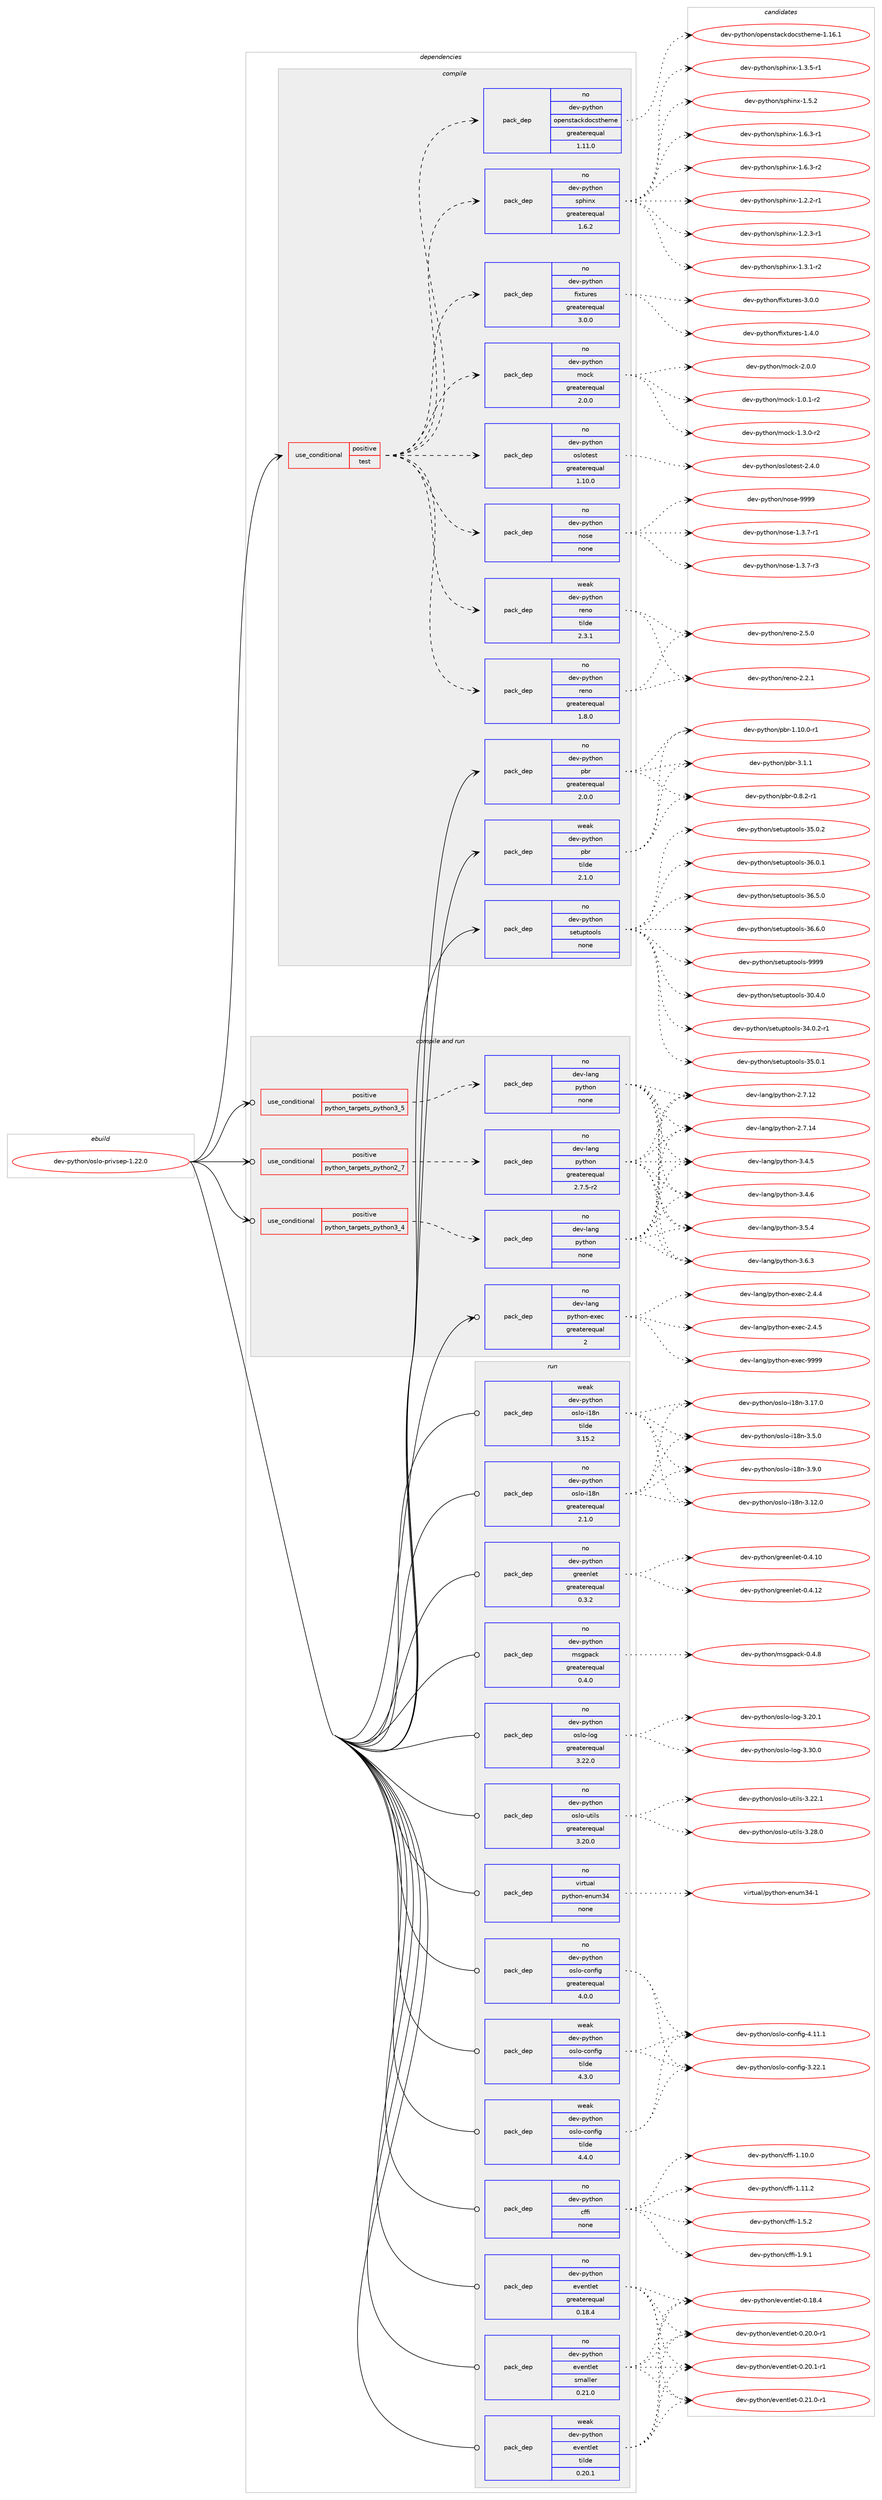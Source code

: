 digraph prolog {

# *************
# Graph options
# *************

newrank=true;
concentrate=true;
compound=true;
graph [rankdir=LR,fontname=Helvetica,fontsize=10,ranksep=1.5];#, ranksep=2.5, nodesep=0.2];
edge  [arrowhead=vee];
node  [fontname=Helvetica,fontsize=10];

# **********
# The ebuild
# **********

subgraph cluster_leftcol {
color=gray;
rank=same;
label=<<i>ebuild</i>>;
id [label="dev-python/oslo-privsep-1.22.0", color=red, width=4, href="../dev-python/oslo-privsep-1.22.0.svg"];
}

# ****************
# The dependencies
# ****************

subgraph cluster_midcol {
color=gray;
label=<<i>dependencies</i>>;
subgraph cluster_compile {
fillcolor="#eeeeee";
style=filled;
label=<<i>compile</i>>;
subgraph cond36697 {
dependency170700 [label=<<TABLE BORDER="0" CELLBORDER="1" CELLSPACING="0" CELLPADDING="4"><TR><TD ROWSPAN="3" CELLPADDING="10">use_conditional</TD></TR><TR><TD>positive</TD></TR><TR><TD>test</TD></TR></TABLE>>, shape=none, color=red];
subgraph pack130140 {
dependency170701 [label=<<TABLE BORDER="0" CELLBORDER="1" CELLSPACING="0" CELLPADDING="4" WIDTH="220"><TR><TD ROWSPAN="6" CELLPADDING="30">pack_dep</TD></TR><TR><TD WIDTH="110">no</TD></TR><TR><TD>dev-python</TD></TR><TR><TD>oslotest</TD></TR><TR><TD>greaterequal</TD></TR><TR><TD>1.10.0</TD></TR></TABLE>>, shape=none, color=blue];
}
dependency170700:e -> dependency170701:w [weight=20,style="dashed",arrowhead="vee"];
subgraph pack130141 {
dependency170702 [label=<<TABLE BORDER="0" CELLBORDER="1" CELLSPACING="0" CELLPADDING="4" WIDTH="220"><TR><TD ROWSPAN="6" CELLPADDING="30">pack_dep</TD></TR><TR><TD WIDTH="110">no</TD></TR><TR><TD>dev-python</TD></TR><TR><TD>mock</TD></TR><TR><TD>greaterequal</TD></TR><TR><TD>2.0.0</TD></TR></TABLE>>, shape=none, color=blue];
}
dependency170700:e -> dependency170702:w [weight=20,style="dashed",arrowhead="vee"];
subgraph pack130142 {
dependency170703 [label=<<TABLE BORDER="0" CELLBORDER="1" CELLSPACING="0" CELLPADDING="4" WIDTH="220"><TR><TD ROWSPAN="6" CELLPADDING="30">pack_dep</TD></TR><TR><TD WIDTH="110">no</TD></TR><TR><TD>dev-python</TD></TR><TR><TD>fixtures</TD></TR><TR><TD>greaterequal</TD></TR><TR><TD>3.0.0</TD></TR></TABLE>>, shape=none, color=blue];
}
dependency170700:e -> dependency170703:w [weight=20,style="dashed",arrowhead="vee"];
subgraph pack130143 {
dependency170704 [label=<<TABLE BORDER="0" CELLBORDER="1" CELLSPACING="0" CELLPADDING="4" WIDTH="220"><TR><TD ROWSPAN="6" CELLPADDING="30">pack_dep</TD></TR><TR><TD WIDTH="110">no</TD></TR><TR><TD>dev-python</TD></TR><TR><TD>sphinx</TD></TR><TR><TD>greaterequal</TD></TR><TR><TD>1.6.2</TD></TR></TABLE>>, shape=none, color=blue];
}
dependency170700:e -> dependency170704:w [weight=20,style="dashed",arrowhead="vee"];
subgraph pack130144 {
dependency170705 [label=<<TABLE BORDER="0" CELLBORDER="1" CELLSPACING="0" CELLPADDING="4" WIDTH="220"><TR><TD ROWSPAN="6" CELLPADDING="30">pack_dep</TD></TR><TR><TD WIDTH="110">no</TD></TR><TR><TD>dev-python</TD></TR><TR><TD>openstackdocstheme</TD></TR><TR><TD>greaterequal</TD></TR><TR><TD>1.11.0</TD></TR></TABLE>>, shape=none, color=blue];
}
dependency170700:e -> dependency170705:w [weight=20,style="dashed",arrowhead="vee"];
subgraph pack130145 {
dependency170706 [label=<<TABLE BORDER="0" CELLBORDER="1" CELLSPACING="0" CELLPADDING="4" WIDTH="220"><TR><TD ROWSPAN="6" CELLPADDING="30">pack_dep</TD></TR><TR><TD WIDTH="110">no</TD></TR><TR><TD>dev-python</TD></TR><TR><TD>reno</TD></TR><TR><TD>greaterequal</TD></TR><TR><TD>1.8.0</TD></TR></TABLE>>, shape=none, color=blue];
}
dependency170700:e -> dependency170706:w [weight=20,style="dashed",arrowhead="vee"];
subgraph pack130146 {
dependency170707 [label=<<TABLE BORDER="0" CELLBORDER="1" CELLSPACING="0" CELLPADDING="4" WIDTH="220"><TR><TD ROWSPAN="6" CELLPADDING="30">pack_dep</TD></TR><TR><TD WIDTH="110">weak</TD></TR><TR><TD>dev-python</TD></TR><TR><TD>reno</TD></TR><TR><TD>tilde</TD></TR><TR><TD>2.3.1</TD></TR></TABLE>>, shape=none, color=blue];
}
dependency170700:e -> dependency170707:w [weight=20,style="dashed",arrowhead="vee"];
subgraph pack130147 {
dependency170708 [label=<<TABLE BORDER="0" CELLBORDER="1" CELLSPACING="0" CELLPADDING="4" WIDTH="220"><TR><TD ROWSPAN="6" CELLPADDING="30">pack_dep</TD></TR><TR><TD WIDTH="110">no</TD></TR><TR><TD>dev-python</TD></TR><TR><TD>nose</TD></TR><TR><TD>none</TD></TR><TR><TD></TD></TR></TABLE>>, shape=none, color=blue];
}
dependency170700:e -> dependency170708:w [weight=20,style="dashed",arrowhead="vee"];
}
id:e -> dependency170700:w [weight=20,style="solid",arrowhead="vee"];
subgraph pack130148 {
dependency170709 [label=<<TABLE BORDER="0" CELLBORDER="1" CELLSPACING="0" CELLPADDING="4" WIDTH="220"><TR><TD ROWSPAN="6" CELLPADDING="30">pack_dep</TD></TR><TR><TD WIDTH="110">no</TD></TR><TR><TD>dev-python</TD></TR><TR><TD>pbr</TD></TR><TR><TD>greaterequal</TD></TR><TR><TD>2.0.0</TD></TR></TABLE>>, shape=none, color=blue];
}
id:e -> dependency170709:w [weight=20,style="solid",arrowhead="vee"];
subgraph pack130149 {
dependency170710 [label=<<TABLE BORDER="0" CELLBORDER="1" CELLSPACING="0" CELLPADDING="4" WIDTH="220"><TR><TD ROWSPAN="6" CELLPADDING="30">pack_dep</TD></TR><TR><TD WIDTH="110">no</TD></TR><TR><TD>dev-python</TD></TR><TR><TD>setuptools</TD></TR><TR><TD>none</TD></TR><TR><TD></TD></TR></TABLE>>, shape=none, color=blue];
}
id:e -> dependency170710:w [weight=20,style="solid",arrowhead="vee"];
subgraph pack130150 {
dependency170711 [label=<<TABLE BORDER="0" CELLBORDER="1" CELLSPACING="0" CELLPADDING="4" WIDTH="220"><TR><TD ROWSPAN="6" CELLPADDING="30">pack_dep</TD></TR><TR><TD WIDTH="110">weak</TD></TR><TR><TD>dev-python</TD></TR><TR><TD>pbr</TD></TR><TR><TD>tilde</TD></TR><TR><TD>2.1.0</TD></TR></TABLE>>, shape=none, color=blue];
}
id:e -> dependency170711:w [weight=20,style="solid",arrowhead="vee"];
}
subgraph cluster_compileandrun {
fillcolor="#eeeeee";
style=filled;
label=<<i>compile and run</i>>;
subgraph cond36698 {
dependency170712 [label=<<TABLE BORDER="0" CELLBORDER="1" CELLSPACING="0" CELLPADDING="4"><TR><TD ROWSPAN="3" CELLPADDING="10">use_conditional</TD></TR><TR><TD>positive</TD></TR><TR><TD>python_targets_python2_7</TD></TR></TABLE>>, shape=none, color=red];
subgraph pack130151 {
dependency170713 [label=<<TABLE BORDER="0" CELLBORDER="1" CELLSPACING="0" CELLPADDING="4" WIDTH="220"><TR><TD ROWSPAN="6" CELLPADDING="30">pack_dep</TD></TR><TR><TD WIDTH="110">no</TD></TR><TR><TD>dev-lang</TD></TR><TR><TD>python</TD></TR><TR><TD>greaterequal</TD></TR><TR><TD>2.7.5-r2</TD></TR></TABLE>>, shape=none, color=blue];
}
dependency170712:e -> dependency170713:w [weight=20,style="dashed",arrowhead="vee"];
}
id:e -> dependency170712:w [weight=20,style="solid",arrowhead="odotvee"];
subgraph cond36699 {
dependency170714 [label=<<TABLE BORDER="0" CELLBORDER="1" CELLSPACING="0" CELLPADDING="4"><TR><TD ROWSPAN="3" CELLPADDING="10">use_conditional</TD></TR><TR><TD>positive</TD></TR><TR><TD>python_targets_python3_4</TD></TR></TABLE>>, shape=none, color=red];
subgraph pack130152 {
dependency170715 [label=<<TABLE BORDER="0" CELLBORDER="1" CELLSPACING="0" CELLPADDING="4" WIDTH="220"><TR><TD ROWSPAN="6" CELLPADDING="30">pack_dep</TD></TR><TR><TD WIDTH="110">no</TD></TR><TR><TD>dev-lang</TD></TR><TR><TD>python</TD></TR><TR><TD>none</TD></TR><TR><TD></TD></TR></TABLE>>, shape=none, color=blue];
}
dependency170714:e -> dependency170715:w [weight=20,style="dashed",arrowhead="vee"];
}
id:e -> dependency170714:w [weight=20,style="solid",arrowhead="odotvee"];
subgraph cond36700 {
dependency170716 [label=<<TABLE BORDER="0" CELLBORDER="1" CELLSPACING="0" CELLPADDING="4"><TR><TD ROWSPAN="3" CELLPADDING="10">use_conditional</TD></TR><TR><TD>positive</TD></TR><TR><TD>python_targets_python3_5</TD></TR></TABLE>>, shape=none, color=red];
subgraph pack130153 {
dependency170717 [label=<<TABLE BORDER="0" CELLBORDER="1" CELLSPACING="0" CELLPADDING="4" WIDTH="220"><TR><TD ROWSPAN="6" CELLPADDING="30">pack_dep</TD></TR><TR><TD WIDTH="110">no</TD></TR><TR><TD>dev-lang</TD></TR><TR><TD>python</TD></TR><TR><TD>none</TD></TR><TR><TD></TD></TR></TABLE>>, shape=none, color=blue];
}
dependency170716:e -> dependency170717:w [weight=20,style="dashed",arrowhead="vee"];
}
id:e -> dependency170716:w [weight=20,style="solid",arrowhead="odotvee"];
subgraph pack130154 {
dependency170718 [label=<<TABLE BORDER="0" CELLBORDER="1" CELLSPACING="0" CELLPADDING="4" WIDTH="220"><TR><TD ROWSPAN="6" CELLPADDING="30">pack_dep</TD></TR><TR><TD WIDTH="110">no</TD></TR><TR><TD>dev-lang</TD></TR><TR><TD>python-exec</TD></TR><TR><TD>greaterequal</TD></TR><TR><TD>2</TD></TR></TABLE>>, shape=none, color=blue];
}
id:e -> dependency170718:w [weight=20,style="solid",arrowhead="odotvee"];
}
subgraph cluster_run {
fillcolor="#eeeeee";
style=filled;
label=<<i>run</i>>;
subgraph pack130155 {
dependency170719 [label=<<TABLE BORDER="0" CELLBORDER="1" CELLSPACING="0" CELLPADDING="4" WIDTH="220"><TR><TD ROWSPAN="6" CELLPADDING="30">pack_dep</TD></TR><TR><TD WIDTH="110">no</TD></TR><TR><TD>dev-python</TD></TR><TR><TD>cffi</TD></TR><TR><TD>none</TD></TR><TR><TD></TD></TR></TABLE>>, shape=none, color=blue];
}
id:e -> dependency170719:w [weight=20,style="solid",arrowhead="odot"];
subgraph pack130156 {
dependency170720 [label=<<TABLE BORDER="0" CELLBORDER="1" CELLSPACING="0" CELLPADDING="4" WIDTH="220"><TR><TD ROWSPAN="6" CELLPADDING="30">pack_dep</TD></TR><TR><TD WIDTH="110">no</TD></TR><TR><TD>dev-python</TD></TR><TR><TD>eventlet</TD></TR><TR><TD>greaterequal</TD></TR><TR><TD>0.18.4</TD></TR></TABLE>>, shape=none, color=blue];
}
id:e -> dependency170720:w [weight=20,style="solid",arrowhead="odot"];
subgraph pack130157 {
dependency170721 [label=<<TABLE BORDER="0" CELLBORDER="1" CELLSPACING="0" CELLPADDING="4" WIDTH="220"><TR><TD ROWSPAN="6" CELLPADDING="30">pack_dep</TD></TR><TR><TD WIDTH="110">no</TD></TR><TR><TD>dev-python</TD></TR><TR><TD>eventlet</TD></TR><TR><TD>smaller</TD></TR><TR><TD>0.21.0</TD></TR></TABLE>>, shape=none, color=blue];
}
id:e -> dependency170721:w [weight=20,style="solid",arrowhead="odot"];
subgraph pack130158 {
dependency170722 [label=<<TABLE BORDER="0" CELLBORDER="1" CELLSPACING="0" CELLPADDING="4" WIDTH="220"><TR><TD ROWSPAN="6" CELLPADDING="30">pack_dep</TD></TR><TR><TD WIDTH="110">no</TD></TR><TR><TD>dev-python</TD></TR><TR><TD>greenlet</TD></TR><TR><TD>greaterequal</TD></TR><TR><TD>0.3.2</TD></TR></TABLE>>, shape=none, color=blue];
}
id:e -> dependency170722:w [weight=20,style="solid",arrowhead="odot"];
subgraph pack130159 {
dependency170723 [label=<<TABLE BORDER="0" CELLBORDER="1" CELLSPACING="0" CELLPADDING="4" WIDTH="220"><TR><TD ROWSPAN="6" CELLPADDING="30">pack_dep</TD></TR><TR><TD WIDTH="110">no</TD></TR><TR><TD>dev-python</TD></TR><TR><TD>msgpack</TD></TR><TR><TD>greaterequal</TD></TR><TR><TD>0.4.0</TD></TR></TABLE>>, shape=none, color=blue];
}
id:e -> dependency170723:w [weight=20,style="solid",arrowhead="odot"];
subgraph pack130160 {
dependency170724 [label=<<TABLE BORDER="0" CELLBORDER="1" CELLSPACING="0" CELLPADDING="4" WIDTH="220"><TR><TD ROWSPAN="6" CELLPADDING="30">pack_dep</TD></TR><TR><TD WIDTH="110">no</TD></TR><TR><TD>dev-python</TD></TR><TR><TD>oslo-config</TD></TR><TR><TD>greaterequal</TD></TR><TR><TD>4.0.0</TD></TR></TABLE>>, shape=none, color=blue];
}
id:e -> dependency170724:w [weight=20,style="solid",arrowhead="odot"];
subgraph pack130161 {
dependency170725 [label=<<TABLE BORDER="0" CELLBORDER="1" CELLSPACING="0" CELLPADDING="4" WIDTH="220"><TR><TD ROWSPAN="6" CELLPADDING="30">pack_dep</TD></TR><TR><TD WIDTH="110">no</TD></TR><TR><TD>dev-python</TD></TR><TR><TD>oslo-i18n</TD></TR><TR><TD>greaterequal</TD></TR><TR><TD>2.1.0</TD></TR></TABLE>>, shape=none, color=blue];
}
id:e -> dependency170725:w [weight=20,style="solid",arrowhead="odot"];
subgraph pack130162 {
dependency170726 [label=<<TABLE BORDER="0" CELLBORDER="1" CELLSPACING="0" CELLPADDING="4" WIDTH="220"><TR><TD ROWSPAN="6" CELLPADDING="30">pack_dep</TD></TR><TR><TD WIDTH="110">no</TD></TR><TR><TD>dev-python</TD></TR><TR><TD>oslo-log</TD></TR><TR><TD>greaterequal</TD></TR><TR><TD>3.22.0</TD></TR></TABLE>>, shape=none, color=blue];
}
id:e -> dependency170726:w [weight=20,style="solid",arrowhead="odot"];
subgraph pack130163 {
dependency170727 [label=<<TABLE BORDER="0" CELLBORDER="1" CELLSPACING="0" CELLPADDING="4" WIDTH="220"><TR><TD ROWSPAN="6" CELLPADDING="30">pack_dep</TD></TR><TR><TD WIDTH="110">no</TD></TR><TR><TD>dev-python</TD></TR><TR><TD>oslo-utils</TD></TR><TR><TD>greaterequal</TD></TR><TR><TD>3.20.0</TD></TR></TABLE>>, shape=none, color=blue];
}
id:e -> dependency170727:w [weight=20,style="solid",arrowhead="odot"];
subgraph pack130164 {
dependency170728 [label=<<TABLE BORDER="0" CELLBORDER="1" CELLSPACING="0" CELLPADDING="4" WIDTH="220"><TR><TD ROWSPAN="6" CELLPADDING="30">pack_dep</TD></TR><TR><TD WIDTH="110">no</TD></TR><TR><TD>virtual</TD></TR><TR><TD>python-enum34</TD></TR><TR><TD>none</TD></TR><TR><TD></TD></TR></TABLE>>, shape=none, color=blue];
}
id:e -> dependency170728:w [weight=20,style="solid",arrowhead="odot"];
subgraph pack130165 {
dependency170729 [label=<<TABLE BORDER="0" CELLBORDER="1" CELLSPACING="0" CELLPADDING="4" WIDTH="220"><TR><TD ROWSPAN="6" CELLPADDING="30">pack_dep</TD></TR><TR><TD WIDTH="110">weak</TD></TR><TR><TD>dev-python</TD></TR><TR><TD>eventlet</TD></TR><TR><TD>tilde</TD></TR><TR><TD>0.20.1</TD></TR></TABLE>>, shape=none, color=blue];
}
id:e -> dependency170729:w [weight=20,style="solid",arrowhead="odot"];
subgraph pack130166 {
dependency170730 [label=<<TABLE BORDER="0" CELLBORDER="1" CELLSPACING="0" CELLPADDING="4" WIDTH="220"><TR><TD ROWSPAN="6" CELLPADDING="30">pack_dep</TD></TR><TR><TD WIDTH="110">weak</TD></TR><TR><TD>dev-python</TD></TR><TR><TD>oslo-config</TD></TR><TR><TD>tilde</TD></TR><TR><TD>4.3.0</TD></TR></TABLE>>, shape=none, color=blue];
}
id:e -> dependency170730:w [weight=20,style="solid",arrowhead="odot"];
subgraph pack130167 {
dependency170731 [label=<<TABLE BORDER="0" CELLBORDER="1" CELLSPACING="0" CELLPADDING="4" WIDTH="220"><TR><TD ROWSPAN="6" CELLPADDING="30">pack_dep</TD></TR><TR><TD WIDTH="110">weak</TD></TR><TR><TD>dev-python</TD></TR><TR><TD>oslo-config</TD></TR><TR><TD>tilde</TD></TR><TR><TD>4.4.0</TD></TR></TABLE>>, shape=none, color=blue];
}
id:e -> dependency170731:w [weight=20,style="solid",arrowhead="odot"];
subgraph pack130168 {
dependency170732 [label=<<TABLE BORDER="0" CELLBORDER="1" CELLSPACING="0" CELLPADDING="4" WIDTH="220"><TR><TD ROWSPAN="6" CELLPADDING="30">pack_dep</TD></TR><TR><TD WIDTH="110">weak</TD></TR><TR><TD>dev-python</TD></TR><TR><TD>oslo-i18n</TD></TR><TR><TD>tilde</TD></TR><TR><TD>3.15.2</TD></TR></TABLE>>, shape=none, color=blue];
}
id:e -> dependency170732:w [weight=20,style="solid",arrowhead="odot"];
}
}

# **************
# The candidates
# **************

subgraph cluster_choices {
rank=same;
color=gray;
label=<<i>candidates</i>>;

subgraph choice130140 {
color=black;
nodesep=1;
choice1001011184511212111610411111047111115108111116101115116455046524648 [label="dev-python/oslotest-2.4.0", color=red, width=4,href="../dev-python/oslotest-2.4.0.svg"];
dependency170701:e -> choice1001011184511212111610411111047111115108111116101115116455046524648:w [style=dotted,weight="100"];
}
subgraph choice130141 {
color=black;
nodesep=1;
choice1001011184511212111610411111047109111991074549464846494511450 [label="dev-python/mock-1.0.1-r2", color=red, width=4,href="../dev-python/mock-1.0.1-r2.svg"];
choice1001011184511212111610411111047109111991074549465146484511450 [label="dev-python/mock-1.3.0-r2", color=red, width=4,href="../dev-python/mock-1.3.0-r2.svg"];
choice100101118451121211161041111104710911199107455046484648 [label="dev-python/mock-2.0.0", color=red, width=4,href="../dev-python/mock-2.0.0.svg"];
dependency170702:e -> choice1001011184511212111610411111047109111991074549464846494511450:w [style=dotted,weight="100"];
dependency170702:e -> choice1001011184511212111610411111047109111991074549465146484511450:w [style=dotted,weight="100"];
dependency170702:e -> choice100101118451121211161041111104710911199107455046484648:w [style=dotted,weight="100"];
}
subgraph choice130142 {
color=black;
nodesep=1;
choice1001011184511212111610411111047102105120116117114101115454946524648 [label="dev-python/fixtures-1.4.0", color=red, width=4,href="../dev-python/fixtures-1.4.0.svg"];
choice1001011184511212111610411111047102105120116117114101115455146484648 [label="dev-python/fixtures-3.0.0", color=red, width=4,href="../dev-python/fixtures-3.0.0.svg"];
dependency170703:e -> choice1001011184511212111610411111047102105120116117114101115454946524648:w [style=dotted,weight="100"];
dependency170703:e -> choice1001011184511212111610411111047102105120116117114101115455146484648:w [style=dotted,weight="100"];
}
subgraph choice130143 {
color=black;
nodesep=1;
choice10010111845112121116104111110471151121041051101204549465046504511449 [label="dev-python/sphinx-1.2.2-r1", color=red, width=4,href="../dev-python/sphinx-1.2.2-r1.svg"];
choice10010111845112121116104111110471151121041051101204549465046514511449 [label="dev-python/sphinx-1.2.3-r1", color=red, width=4,href="../dev-python/sphinx-1.2.3-r1.svg"];
choice10010111845112121116104111110471151121041051101204549465146494511450 [label="dev-python/sphinx-1.3.1-r2", color=red, width=4,href="../dev-python/sphinx-1.3.1-r2.svg"];
choice10010111845112121116104111110471151121041051101204549465146534511449 [label="dev-python/sphinx-1.3.5-r1", color=red, width=4,href="../dev-python/sphinx-1.3.5-r1.svg"];
choice1001011184511212111610411111047115112104105110120454946534650 [label="dev-python/sphinx-1.5.2", color=red, width=4,href="../dev-python/sphinx-1.5.2.svg"];
choice10010111845112121116104111110471151121041051101204549465446514511449 [label="dev-python/sphinx-1.6.3-r1", color=red, width=4,href="../dev-python/sphinx-1.6.3-r1.svg"];
choice10010111845112121116104111110471151121041051101204549465446514511450 [label="dev-python/sphinx-1.6.3-r2", color=red, width=4,href="../dev-python/sphinx-1.6.3-r2.svg"];
dependency170704:e -> choice10010111845112121116104111110471151121041051101204549465046504511449:w [style=dotted,weight="100"];
dependency170704:e -> choice10010111845112121116104111110471151121041051101204549465046514511449:w [style=dotted,weight="100"];
dependency170704:e -> choice10010111845112121116104111110471151121041051101204549465146494511450:w [style=dotted,weight="100"];
dependency170704:e -> choice10010111845112121116104111110471151121041051101204549465146534511449:w [style=dotted,weight="100"];
dependency170704:e -> choice1001011184511212111610411111047115112104105110120454946534650:w [style=dotted,weight="100"];
dependency170704:e -> choice10010111845112121116104111110471151121041051101204549465446514511449:w [style=dotted,weight="100"];
dependency170704:e -> choice10010111845112121116104111110471151121041051101204549465446514511450:w [style=dotted,weight="100"];
}
subgraph choice130144 {
color=black;
nodesep=1;
choice100101118451121211161041111104711111210111011511697991071001119911511610410110910145494649544649 [label="dev-python/openstackdocstheme-1.16.1", color=red, width=4,href="../dev-python/openstackdocstheme-1.16.1.svg"];
dependency170705:e -> choice100101118451121211161041111104711111210111011511697991071001119911511610410110910145494649544649:w [style=dotted,weight="100"];
}
subgraph choice130145 {
color=black;
nodesep=1;
choice1001011184511212111610411111047114101110111455046504649 [label="dev-python/reno-2.2.1", color=red, width=4,href="../dev-python/reno-2.2.1.svg"];
choice1001011184511212111610411111047114101110111455046534648 [label="dev-python/reno-2.5.0", color=red, width=4,href="../dev-python/reno-2.5.0.svg"];
dependency170706:e -> choice1001011184511212111610411111047114101110111455046504649:w [style=dotted,weight="100"];
dependency170706:e -> choice1001011184511212111610411111047114101110111455046534648:w [style=dotted,weight="100"];
}
subgraph choice130146 {
color=black;
nodesep=1;
choice1001011184511212111610411111047114101110111455046504649 [label="dev-python/reno-2.2.1", color=red, width=4,href="../dev-python/reno-2.2.1.svg"];
choice1001011184511212111610411111047114101110111455046534648 [label="dev-python/reno-2.5.0", color=red, width=4,href="../dev-python/reno-2.5.0.svg"];
dependency170707:e -> choice1001011184511212111610411111047114101110111455046504649:w [style=dotted,weight="100"];
dependency170707:e -> choice1001011184511212111610411111047114101110111455046534648:w [style=dotted,weight="100"];
}
subgraph choice130147 {
color=black;
nodesep=1;
choice10010111845112121116104111110471101111151014549465146554511449 [label="dev-python/nose-1.3.7-r1", color=red, width=4,href="../dev-python/nose-1.3.7-r1.svg"];
choice10010111845112121116104111110471101111151014549465146554511451 [label="dev-python/nose-1.3.7-r3", color=red, width=4,href="../dev-python/nose-1.3.7-r3.svg"];
choice10010111845112121116104111110471101111151014557575757 [label="dev-python/nose-9999", color=red, width=4,href="../dev-python/nose-9999.svg"];
dependency170708:e -> choice10010111845112121116104111110471101111151014549465146554511449:w [style=dotted,weight="100"];
dependency170708:e -> choice10010111845112121116104111110471101111151014549465146554511451:w [style=dotted,weight="100"];
dependency170708:e -> choice10010111845112121116104111110471101111151014557575757:w [style=dotted,weight="100"];
}
subgraph choice130148 {
color=black;
nodesep=1;
choice1001011184511212111610411111047112981144548465646504511449 [label="dev-python/pbr-0.8.2-r1", color=red, width=4,href="../dev-python/pbr-0.8.2-r1.svg"];
choice100101118451121211161041111104711298114454946494846484511449 [label="dev-python/pbr-1.10.0-r1", color=red, width=4,href="../dev-python/pbr-1.10.0-r1.svg"];
choice100101118451121211161041111104711298114455146494649 [label="dev-python/pbr-3.1.1", color=red, width=4,href="../dev-python/pbr-3.1.1.svg"];
dependency170709:e -> choice1001011184511212111610411111047112981144548465646504511449:w [style=dotted,weight="100"];
dependency170709:e -> choice100101118451121211161041111104711298114454946494846484511449:w [style=dotted,weight="100"];
dependency170709:e -> choice100101118451121211161041111104711298114455146494649:w [style=dotted,weight="100"];
}
subgraph choice130149 {
color=black;
nodesep=1;
choice100101118451121211161041111104711510111611711211611111110811545514846524648 [label="dev-python/setuptools-30.4.0", color=red, width=4,href="../dev-python/setuptools-30.4.0.svg"];
choice1001011184511212111610411111047115101116117112116111111108115455152464846504511449 [label="dev-python/setuptools-34.0.2-r1", color=red, width=4,href="../dev-python/setuptools-34.0.2-r1.svg"];
choice100101118451121211161041111104711510111611711211611111110811545515346484649 [label="dev-python/setuptools-35.0.1", color=red, width=4,href="../dev-python/setuptools-35.0.1.svg"];
choice100101118451121211161041111104711510111611711211611111110811545515346484650 [label="dev-python/setuptools-35.0.2", color=red, width=4,href="../dev-python/setuptools-35.0.2.svg"];
choice100101118451121211161041111104711510111611711211611111110811545515446484649 [label="dev-python/setuptools-36.0.1", color=red, width=4,href="../dev-python/setuptools-36.0.1.svg"];
choice100101118451121211161041111104711510111611711211611111110811545515446534648 [label="dev-python/setuptools-36.5.0", color=red, width=4,href="../dev-python/setuptools-36.5.0.svg"];
choice100101118451121211161041111104711510111611711211611111110811545515446544648 [label="dev-python/setuptools-36.6.0", color=red, width=4,href="../dev-python/setuptools-36.6.0.svg"];
choice10010111845112121116104111110471151011161171121161111111081154557575757 [label="dev-python/setuptools-9999", color=red, width=4,href="../dev-python/setuptools-9999.svg"];
dependency170710:e -> choice100101118451121211161041111104711510111611711211611111110811545514846524648:w [style=dotted,weight="100"];
dependency170710:e -> choice1001011184511212111610411111047115101116117112116111111108115455152464846504511449:w [style=dotted,weight="100"];
dependency170710:e -> choice100101118451121211161041111104711510111611711211611111110811545515346484649:w [style=dotted,weight="100"];
dependency170710:e -> choice100101118451121211161041111104711510111611711211611111110811545515346484650:w [style=dotted,weight="100"];
dependency170710:e -> choice100101118451121211161041111104711510111611711211611111110811545515446484649:w [style=dotted,weight="100"];
dependency170710:e -> choice100101118451121211161041111104711510111611711211611111110811545515446534648:w [style=dotted,weight="100"];
dependency170710:e -> choice100101118451121211161041111104711510111611711211611111110811545515446544648:w [style=dotted,weight="100"];
dependency170710:e -> choice10010111845112121116104111110471151011161171121161111111081154557575757:w [style=dotted,weight="100"];
}
subgraph choice130150 {
color=black;
nodesep=1;
choice1001011184511212111610411111047112981144548465646504511449 [label="dev-python/pbr-0.8.2-r1", color=red, width=4,href="../dev-python/pbr-0.8.2-r1.svg"];
choice100101118451121211161041111104711298114454946494846484511449 [label="dev-python/pbr-1.10.0-r1", color=red, width=4,href="../dev-python/pbr-1.10.0-r1.svg"];
choice100101118451121211161041111104711298114455146494649 [label="dev-python/pbr-3.1.1", color=red, width=4,href="../dev-python/pbr-3.1.1.svg"];
dependency170711:e -> choice1001011184511212111610411111047112981144548465646504511449:w [style=dotted,weight="100"];
dependency170711:e -> choice100101118451121211161041111104711298114454946494846484511449:w [style=dotted,weight="100"];
dependency170711:e -> choice100101118451121211161041111104711298114455146494649:w [style=dotted,weight="100"];
}
subgraph choice130151 {
color=black;
nodesep=1;
choice10010111845108971101034711212111610411111045504655464950 [label="dev-lang/python-2.7.12", color=red, width=4,href="../dev-lang/python-2.7.12.svg"];
choice10010111845108971101034711212111610411111045504655464952 [label="dev-lang/python-2.7.14", color=red, width=4,href="../dev-lang/python-2.7.14.svg"];
choice100101118451089711010347112121116104111110455146524653 [label="dev-lang/python-3.4.5", color=red, width=4,href="../dev-lang/python-3.4.5.svg"];
choice100101118451089711010347112121116104111110455146524654 [label="dev-lang/python-3.4.6", color=red, width=4,href="../dev-lang/python-3.4.6.svg"];
choice100101118451089711010347112121116104111110455146534652 [label="dev-lang/python-3.5.4", color=red, width=4,href="../dev-lang/python-3.5.4.svg"];
choice100101118451089711010347112121116104111110455146544651 [label="dev-lang/python-3.6.3", color=red, width=4,href="../dev-lang/python-3.6.3.svg"];
dependency170713:e -> choice10010111845108971101034711212111610411111045504655464950:w [style=dotted,weight="100"];
dependency170713:e -> choice10010111845108971101034711212111610411111045504655464952:w [style=dotted,weight="100"];
dependency170713:e -> choice100101118451089711010347112121116104111110455146524653:w [style=dotted,weight="100"];
dependency170713:e -> choice100101118451089711010347112121116104111110455146524654:w [style=dotted,weight="100"];
dependency170713:e -> choice100101118451089711010347112121116104111110455146534652:w [style=dotted,weight="100"];
dependency170713:e -> choice100101118451089711010347112121116104111110455146544651:w [style=dotted,weight="100"];
}
subgraph choice130152 {
color=black;
nodesep=1;
choice10010111845108971101034711212111610411111045504655464950 [label="dev-lang/python-2.7.12", color=red, width=4,href="../dev-lang/python-2.7.12.svg"];
choice10010111845108971101034711212111610411111045504655464952 [label="dev-lang/python-2.7.14", color=red, width=4,href="../dev-lang/python-2.7.14.svg"];
choice100101118451089711010347112121116104111110455146524653 [label="dev-lang/python-3.4.5", color=red, width=4,href="../dev-lang/python-3.4.5.svg"];
choice100101118451089711010347112121116104111110455146524654 [label="dev-lang/python-3.4.6", color=red, width=4,href="../dev-lang/python-3.4.6.svg"];
choice100101118451089711010347112121116104111110455146534652 [label="dev-lang/python-3.5.4", color=red, width=4,href="../dev-lang/python-3.5.4.svg"];
choice100101118451089711010347112121116104111110455146544651 [label="dev-lang/python-3.6.3", color=red, width=4,href="../dev-lang/python-3.6.3.svg"];
dependency170715:e -> choice10010111845108971101034711212111610411111045504655464950:w [style=dotted,weight="100"];
dependency170715:e -> choice10010111845108971101034711212111610411111045504655464952:w [style=dotted,weight="100"];
dependency170715:e -> choice100101118451089711010347112121116104111110455146524653:w [style=dotted,weight="100"];
dependency170715:e -> choice100101118451089711010347112121116104111110455146524654:w [style=dotted,weight="100"];
dependency170715:e -> choice100101118451089711010347112121116104111110455146534652:w [style=dotted,weight="100"];
dependency170715:e -> choice100101118451089711010347112121116104111110455146544651:w [style=dotted,weight="100"];
}
subgraph choice130153 {
color=black;
nodesep=1;
choice10010111845108971101034711212111610411111045504655464950 [label="dev-lang/python-2.7.12", color=red, width=4,href="../dev-lang/python-2.7.12.svg"];
choice10010111845108971101034711212111610411111045504655464952 [label="dev-lang/python-2.7.14", color=red, width=4,href="../dev-lang/python-2.7.14.svg"];
choice100101118451089711010347112121116104111110455146524653 [label="dev-lang/python-3.4.5", color=red, width=4,href="../dev-lang/python-3.4.5.svg"];
choice100101118451089711010347112121116104111110455146524654 [label="dev-lang/python-3.4.6", color=red, width=4,href="../dev-lang/python-3.4.6.svg"];
choice100101118451089711010347112121116104111110455146534652 [label="dev-lang/python-3.5.4", color=red, width=4,href="../dev-lang/python-3.5.4.svg"];
choice100101118451089711010347112121116104111110455146544651 [label="dev-lang/python-3.6.3", color=red, width=4,href="../dev-lang/python-3.6.3.svg"];
dependency170717:e -> choice10010111845108971101034711212111610411111045504655464950:w [style=dotted,weight="100"];
dependency170717:e -> choice10010111845108971101034711212111610411111045504655464952:w [style=dotted,weight="100"];
dependency170717:e -> choice100101118451089711010347112121116104111110455146524653:w [style=dotted,weight="100"];
dependency170717:e -> choice100101118451089711010347112121116104111110455146524654:w [style=dotted,weight="100"];
dependency170717:e -> choice100101118451089711010347112121116104111110455146534652:w [style=dotted,weight="100"];
dependency170717:e -> choice100101118451089711010347112121116104111110455146544651:w [style=dotted,weight="100"];
}
subgraph choice130154 {
color=black;
nodesep=1;
choice1001011184510897110103471121211161041111104510112010199455046524652 [label="dev-lang/python-exec-2.4.4", color=red, width=4,href="../dev-lang/python-exec-2.4.4.svg"];
choice1001011184510897110103471121211161041111104510112010199455046524653 [label="dev-lang/python-exec-2.4.5", color=red, width=4,href="../dev-lang/python-exec-2.4.5.svg"];
choice10010111845108971101034711212111610411111045101120101994557575757 [label="dev-lang/python-exec-9999", color=red, width=4,href="../dev-lang/python-exec-9999.svg"];
dependency170718:e -> choice1001011184510897110103471121211161041111104510112010199455046524652:w [style=dotted,weight="100"];
dependency170718:e -> choice1001011184510897110103471121211161041111104510112010199455046524653:w [style=dotted,weight="100"];
dependency170718:e -> choice10010111845108971101034711212111610411111045101120101994557575757:w [style=dotted,weight="100"];
}
subgraph choice130155 {
color=black;
nodesep=1;
choice10010111845112121116104111110479910210210545494649484648 [label="dev-python/cffi-1.10.0", color=red, width=4,href="../dev-python/cffi-1.10.0.svg"];
choice10010111845112121116104111110479910210210545494649494650 [label="dev-python/cffi-1.11.2", color=red, width=4,href="../dev-python/cffi-1.11.2.svg"];
choice100101118451121211161041111104799102102105454946534650 [label="dev-python/cffi-1.5.2", color=red, width=4,href="../dev-python/cffi-1.5.2.svg"];
choice100101118451121211161041111104799102102105454946574649 [label="dev-python/cffi-1.9.1", color=red, width=4,href="../dev-python/cffi-1.9.1.svg"];
dependency170719:e -> choice10010111845112121116104111110479910210210545494649484648:w [style=dotted,weight="100"];
dependency170719:e -> choice10010111845112121116104111110479910210210545494649494650:w [style=dotted,weight="100"];
dependency170719:e -> choice100101118451121211161041111104799102102105454946534650:w [style=dotted,weight="100"];
dependency170719:e -> choice100101118451121211161041111104799102102105454946574649:w [style=dotted,weight="100"];
}
subgraph choice130156 {
color=black;
nodesep=1;
choice100101118451121211161041111104710111810111011610810111645484649564652 [label="dev-python/eventlet-0.18.4", color=red, width=4,href="../dev-python/eventlet-0.18.4.svg"];
choice1001011184511212111610411111047101118101110116108101116454846504846484511449 [label="dev-python/eventlet-0.20.0-r1", color=red, width=4,href="../dev-python/eventlet-0.20.0-r1.svg"];
choice1001011184511212111610411111047101118101110116108101116454846504846494511449 [label="dev-python/eventlet-0.20.1-r1", color=red, width=4,href="../dev-python/eventlet-0.20.1-r1.svg"];
choice1001011184511212111610411111047101118101110116108101116454846504946484511449 [label="dev-python/eventlet-0.21.0-r1", color=red, width=4,href="../dev-python/eventlet-0.21.0-r1.svg"];
dependency170720:e -> choice100101118451121211161041111104710111810111011610810111645484649564652:w [style=dotted,weight="100"];
dependency170720:e -> choice1001011184511212111610411111047101118101110116108101116454846504846484511449:w [style=dotted,weight="100"];
dependency170720:e -> choice1001011184511212111610411111047101118101110116108101116454846504846494511449:w [style=dotted,weight="100"];
dependency170720:e -> choice1001011184511212111610411111047101118101110116108101116454846504946484511449:w [style=dotted,weight="100"];
}
subgraph choice130157 {
color=black;
nodesep=1;
choice100101118451121211161041111104710111810111011610810111645484649564652 [label="dev-python/eventlet-0.18.4", color=red, width=4,href="../dev-python/eventlet-0.18.4.svg"];
choice1001011184511212111610411111047101118101110116108101116454846504846484511449 [label="dev-python/eventlet-0.20.0-r1", color=red, width=4,href="../dev-python/eventlet-0.20.0-r1.svg"];
choice1001011184511212111610411111047101118101110116108101116454846504846494511449 [label="dev-python/eventlet-0.20.1-r1", color=red, width=4,href="../dev-python/eventlet-0.20.1-r1.svg"];
choice1001011184511212111610411111047101118101110116108101116454846504946484511449 [label="dev-python/eventlet-0.21.0-r1", color=red, width=4,href="../dev-python/eventlet-0.21.0-r1.svg"];
dependency170721:e -> choice100101118451121211161041111104710111810111011610810111645484649564652:w [style=dotted,weight="100"];
dependency170721:e -> choice1001011184511212111610411111047101118101110116108101116454846504846484511449:w [style=dotted,weight="100"];
dependency170721:e -> choice1001011184511212111610411111047101118101110116108101116454846504846494511449:w [style=dotted,weight="100"];
dependency170721:e -> choice1001011184511212111610411111047101118101110116108101116454846504946484511449:w [style=dotted,weight="100"];
}
subgraph choice130158 {
color=black;
nodesep=1;
choice100101118451121211161041111104710311410110111010810111645484652464948 [label="dev-python/greenlet-0.4.10", color=red, width=4,href="../dev-python/greenlet-0.4.10.svg"];
choice100101118451121211161041111104710311410110111010810111645484652464950 [label="dev-python/greenlet-0.4.12", color=red, width=4,href="../dev-python/greenlet-0.4.12.svg"];
dependency170722:e -> choice100101118451121211161041111104710311410110111010810111645484652464948:w [style=dotted,weight="100"];
dependency170722:e -> choice100101118451121211161041111104710311410110111010810111645484652464950:w [style=dotted,weight="100"];
}
subgraph choice130159 {
color=black;
nodesep=1;
choice10010111845112121116104111110471091151031129799107454846524656 [label="dev-python/msgpack-0.4.8", color=red, width=4,href="../dev-python/msgpack-0.4.8.svg"];
dependency170723:e -> choice10010111845112121116104111110471091151031129799107454846524656:w [style=dotted,weight="100"];
}
subgraph choice130160 {
color=black;
nodesep=1;
choice1001011184511212111610411111047111115108111459911111010210510345514650504649 [label="dev-python/oslo-config-3.22.1", color=red, width=4,href="../dev-python/oslo-config-3.22.1.svg"];
choice1001011184511212111610411111047111115108111459911111010210510345524649494649 [label="dev-python/oslo-config-4.11.1", color=red, width=4,href="../dev-python/oslo-config-4.11.1.svg"];
dependency170724:e -> choice1001011184511212111610411111047111115108111459911111010210510345514650504649:w [style=dotted,weight="100"];
dependency170724:e -> choice1001011184511212111610411111047111115108111459911111010210510345524649494649:w [style=dotted,weight="100"];
}
subgraph choice130161 {
color=black;
nodesep=1;
choice100101118451121211161041111104711111510811145105495611045514649504648 [label="dev-python/oslo-i18n-3.12.0", color=red, width=4,href="../dev-python/oslo-i18n-3.12.0.svg"];
choice100101118451121211161041111104711111510811145105495611045514649554648 [label="dev-python/oslo-i18n-3.17.0", color=red, width=4,href="../dev-python/oslo-i18n-3.17.0.svg"];
choice1001011184511212111610411111047111115108111451054956110455146534648 [label="dev-python/oslo-i18n-3.5.0", color=red, width=4,href="../dev-python/oslo-i18n-3.5.0.svg"];
choice1001011184511212111610411111047111115108111451054956110455146574648 [label="dev-python/oslo-i18n-3.9.0", color=red, width=4,href="../dev-python/oslo-i18n-3.9.0.svg"];
dependency170725:e -> choice100101118451121211161041111104711111510811145105495611045514649504648:w [style=dotted,weight="100"];
dependency170725:e -> choice100101118451121211161041111104711111510811145105495611045514649554648:w [style=dotted,weight="100"];
dependency170725:e -> choice1001011184511212111610411111047111115108111451054956110455146534648:w [style=dotted,weight="100"];
dependency170725:e -> choice1001011184511212111610411111047111115108111451054956110455146574648:w [style=dotted,weight="100"];
}
subgraph choice130162 {
color=black;
nodesep=1;
choice10010111845112121116104111110471111151081114510811110345514650484649 [label="dev-python/oslo-log-3.20.1", color=red, width=4,href="../dev-python/oslo-log-3.20.1.svg"];
choice10010111845112121116104111110471111151081114510811110345514651484648 [label="dev-python/oslo-log-3.30.0", color=red, width=4,href="../dev-python/oslo-log-3.30.0.svg"];
dependency170726:e -> choice10010111845112121116104111110471111151081114510811110345514650484649:w [style=dotted,weight="100"];
dependency170726:e -> choice10010111845112121116104111110471111151081114510811110345514651484648:w [style=dotted,weight="100"];
}
subgraph choice130163 {
color=black;
nodesep=1;
choice10010111845112121116104111110471111151081114511711610510811545514650504649 [label="dev-python/oslo-utils-3.22.1", color=red, width=4,href="../dev-python/oslo-utils-3.22.1.svg"];
choice10010111845112121116104111110471111151081114511711610510811545514650564648 [label="dev-python/oslo-utils-3.28.0", color=red, width=4,href="../dev-python/oslo-utils-3.28.0.svg"];
dependency170727:e -> choice10010111845112121116104111110471111151081114511711610510811545514650504649:w [style=dotted,weight="100"];
dependency170727:e -> choice10010111845112121116104111110471111151081114511711610510811545514650564648:w [style=dotted,weight="100"];
}
subgraph choice130164 {
color=black;
nodesep=1;
choice11810511411611797108471121211161041111104510111011710951524549 [label="virtual/python-enum34-1", color=red, width=4,href="../virtual/python-enum34-1.svg"];
dependency170728:e -> choice11810511411611797108471121211161041111104510111011710951524549:w [style=dotted,weight="100"];
}
subgraph choice130165 {
color=black;
nodesep=1;
choice100101118451121211161041111104710111810111011610810111645484649564652 [label="dev-python/eventlet-0.18.4", color=red, width=4,href="../dev-python/eventlet-0.18.4.svg"];
choice1001011184511212111610411111047101118101110116108101116454846504846484511449 [label="dev-python/eventlet-0.20.0-r1", color=red, width=4,href="../dev-python/eventlet-0.20.0-r1.svg"];
choice1001011184511212111610411111047101118101110116108101116454846504846494511449 [label="dev-python/eventlet-0.20.1-r1", color=red, width=4,href="../dev-python/eventlet-0.20.1-r1.svg"];
choice1001011184511212111610411111047101118101110116108101116454846504946484511449 [label="dev-python/eventlet-0.21.0-r1", color=red, width=4,href="../dev-python/eventlet-0.21.0-r1.svg"];
dependency170729:e -> choice100101118451121211161041111104710111810111011610810111645484649564652:w [style=dotted,weight="100"];
dependency170729:e -> choice1001011184511212111610411111047101118101110116108101116454846504846484511449:w [style=dotted,weight="100"];
dependency170729:e -> choice1001011184511212111610411111047101118101110116108101116454846504846494511449:w [style=dotted,weight="100"];
dependency170729:e -> choice1001011184511212111610411111047101118101110116108101116454846504946484511449:w [style=dotted,weight="100"];
}
subgraph choice130166 {
color=black;
nodesep=1;
choice1001011184511212111610411111047111115108111459911111010210510345514650504649 [label="dev-python/oslo-config-3.22.1", color=red, width=4,href="../dev-python/oslo-config-3.22.1.svg"];
choice1001011184511212111610411111047111115108111459911111010210510345524649494649 [label="dev-python/oslo-config-4.11.1", color=red, width=4,href="../dev-python/oslo-config-4.11.1.svg"];
dependency170730:e -> choice1001011184511212111610411111047111115108111459911111010210510345514650504649:w [style=dotted,weight="100"];
dependency170730:e -> choice1001011184511212111610411111047111115108111459911111010210510345524649494649:w [style=dotted,weight="100"];
}
subgraph choice130167 {
color=black;
nodesep=1;
choice1001011184511212111610411111047111115108111459911111010210510345514650504649 [label="dev-python/oslo-config-3.22.1", color=red, width=4,href="../dev-python/oslo-config-3.22.1.svg"];
choice1001011184511212111610411111047111115108111459911111010210510345524649494649 [label="dev-python/oslo-config-4.11.1", color=red, width=4,href="../dev-python/oslo-config-4.11.1.svg"];
dependency170731:e -> choice1001011184511212111610411111047111115108111459911111010210510345514650504649:w [style=dotted,weight="100"];
dependency170731:e -> choice1001011184511212111610411111047111115108111459911111010210510345524649494649:w [style=dotted,weight="100"];
}
subgraph choice130168 {
color=black;
nodesep=1;
choice100101118451121211161041111104711111510811145105495611045514649504648 [label="dev-python/oslo-i18n-3.12.0", color=red, width=4,href="../dev-python/oslo-i18n-3.12.0.svg"];
choice100101118451121211161041111104711111510811145105495611045514649554648 [label="dev-python/oslo-i18n-3.17.0", color=red, width=4,href="../dev-python/oslo-i18n-3.17.0.svg"];
choice1001011184511212111610411111047111115108111451054956110455146534648 [label="dev-python/oslo-i18n-3.5.0", color=red, width=4,href="../dev-python/oslo-i18n-3.5.0.svg"];
choice1001011184511212111610411111047111115108111451054956110455146574648 [label="dev-python/oslo-i18n-3.9.0", color=red, width=4,href="../dev-python/oslo-i18n-3.9.0.svg"];
dependency170732:e -> choice100101118451121211161041111104711111510811145105495611045514649504648:w [style=dotted,weight="100"];
dependency170732:e -> choice100101118451121211161041111104711111510811145105495611045514649554648:w [style=dotted,weight="100"];
dependency170732:e -> choice1001011184511212111610411111047111115108111451054956110455146534648:w [style=dotted,weight="100"];
dependency170732:e -> choice1001011184511212111610411111047111115108111451054956110455146574648:w [style=dotted,weight="100"];
}
}

}
